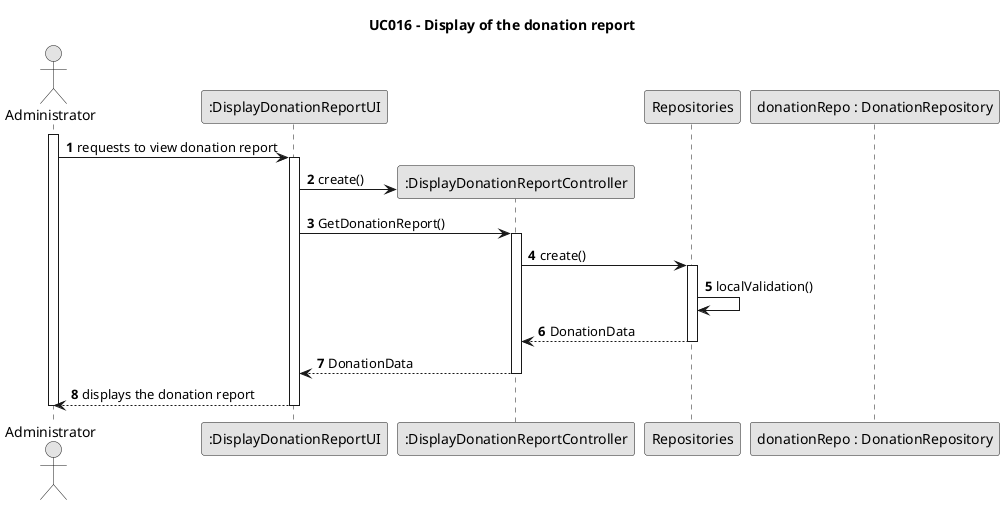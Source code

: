 
@startuml
skinparam monochrome true
skinparam packageStyle rectangle
skinparam shadowing false

title UC016 - Display of the donation report

autonumber

actor Administrator
participant ":DisplayDonationReportUI" as ui
participant ":DisplayDonationReportController" as ctrl
participant Repositories
participant "donationRepo : DonationRepository" as DonationRepo


activate Administrator
    Administrator -> ui : requests to view donation report
    activate ui
        ui -> ctrl** : create()
        ui -> ctrl : GetDonationReport()
        activate ctrl
            ctrl -> Repositories : create()
            activate Repositories
                Repositories -> Repositories : localValidation()
                Repositories --> ctrl : DonationData
            deactivate Repositories
            ctrl --> ui : DonationData
        deactivate ctrl
        ui --> Administrator : displays the donation report
    deactivate ui
deactivate Administrator

@enduml


@enduml